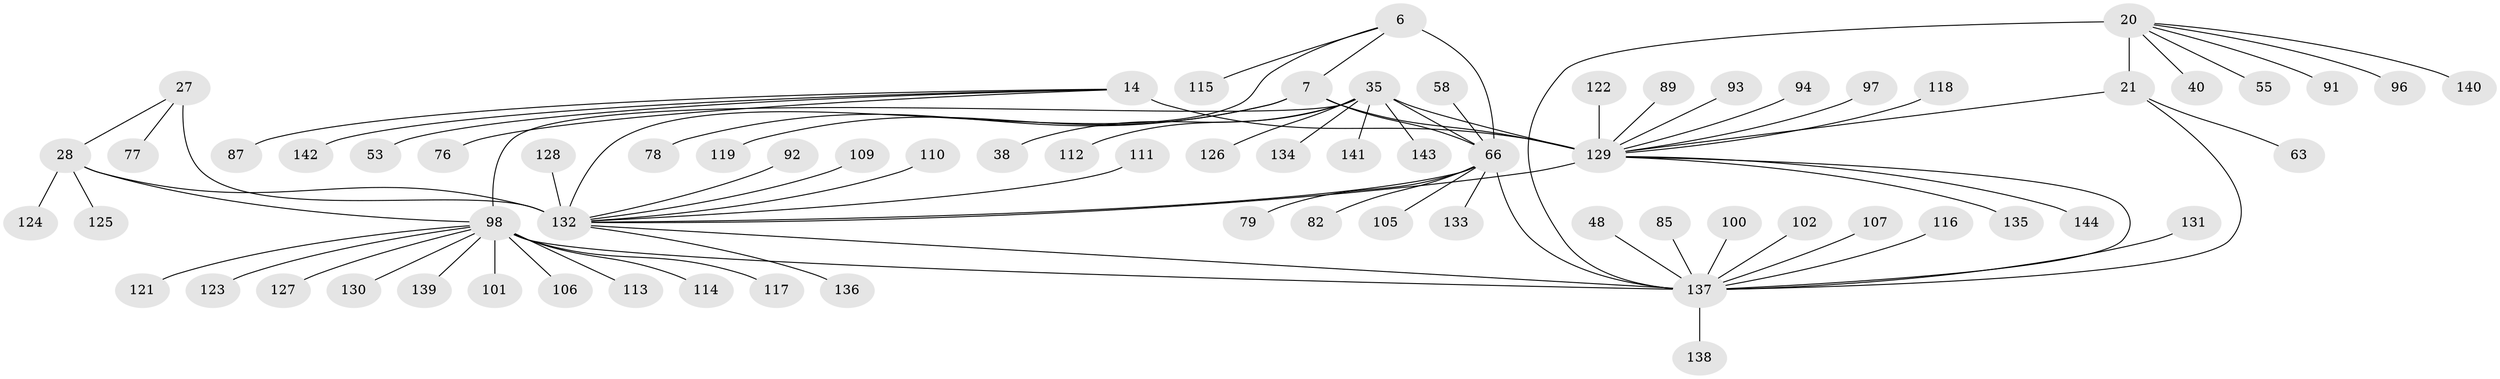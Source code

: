 // original degree distribution, {10: 0.05555555555555555, 8: 0.05555555555555555, 6: 0.013888888888888888, 13: 0.013888888888888888, 11: 0.027777777777777776, 12: 0.013888888888888888, 9: 0.013888888888888888, 14: 0.006944444444444444, 7: 0.034722222222222224, 15: 0.006944444444444444, 3: 0.05555555555555555, 2: 0.1111111111111111, 1: 0.5833333333333334, 4: 0.006944444444444444}
// Generated by graph-tools (version 1.1) at 2025/54/03/09/25 04:54:35]
// undirected, 72 vertices, 82 edges
graph export_dot {
graph [start="1"]
  node [color=gray90,style=filled];
  6 [super="+5"];
  7 [super="+2"];
  14 [super="+8"];
  20 [super="+15"];
  21 [super="+19"];
  27 [super="+26"];
  28 [super="+22"];
  35 [super="+29+33"];
  38;
  40;
  48;
  53;
  55;
  58;
  63;
  66 [super="+4+45+52"];
  76;
  77;
  78;
  79;
  82;
  85;
  87;
  89;
  91;
  92 [super="+80"];
  93;
  94 [super="+50"];
  96;
  97 [super="+73"];
  98 [super="+34+56+42+51+62+86+95"];
  100;
  101;
  102;
  105;
  106;
  107;
  109;
  110;
  111;
  112;
  113;
  114 [super="+108"];
  115;
  116;
  117;
  118;
  119 [super="+59"];
  121;
  122;
  123;
  124 [super="+37"];
  125;
  126;
  127 [super="+64"];
  128;
  129 [super="+120+75+60+69+70+83"];
  130 [super="+103"];
  131;
  132 [super="+90+99+41+44+46+84"];
  133;
  134;
  135;
  136;
  137 [super="+74+18"];
  138;
  139 [super="+81"];
  140;
  141;
  142;
  143;
  144;
  6 -- 7 [weight=4];
  6 -- 115;
  6 -- 132;
  6 -- 66 [weight=6];
  7 -- 78;
  7 -- 119;
  7 -- 129 [weight=2];
  7 -- 66 [weight=6];
  14 -- 76;
  14 -- 142;
  14 -- 53;
  14 -- 87;
  14 -- 129 [weight=10];
  20 -- 21 [weight=4];
  20 -- 96;
  20 -- 140;
  20 -- 40;
  20 -- 55;
  20 -- 91;
  20 -- 137 [weight=6];
  21 -- 63;
  21 -- 137 [weight=6];
  21 -- 129;
  27 -- 28 [weight=4];
  27 -- 77;
  27 -- 132 [weight=6];
  28 -- 125;
  28 -- 124;
  28 -- 98 [weight=2];
  28 -- 132 [weight=6];
  35 -- 38;
  35 -- 134;
  35 -- 143;
  35 -- 98 [weight=12];
  35 -- 112;
  35 -- 129 [weight=2];
  35 -- 141;
  35 -- 126;
  35 -- 66;
  48 -- 137;
  58 -- 66;
  66 -- 132;
  66 -- 133;
  66 -- 105;
  66 -- 137 [weight=2];
  66 -- 79;
  66 -- 82;
  85 -- 137;
  89 -- 129;
  92 -- 132;
  93 -- 129;
  94 -- 129;
  97 -- 129;
  98 -- 137 [weight=3];
  98 -- 130;
  98 -- 139;
  98 -- 101;
  98 -- 106;
  98 -- 113;
  98 -- 114;
  98 -- 117;
  98 -- 121;
  98 -- 123;
  98 -- 127;
  100 -- 137;
  102 -- 137;
  107 -- 137;
  109 -- 132;
  110 -- 132;
  111 -- 132;
  116 -- 137;
  118 -- 129;
  122 -- 129;
  128 -- 132;
  129 -- 137 [weight=4];
  129 -- 132 [weight=3];
  129 -- 135;
  129 -- 144;
  131 -- 137;
  132 -- 137 [weight=2];
  132 -- 136;
  137 -- 138;
}
